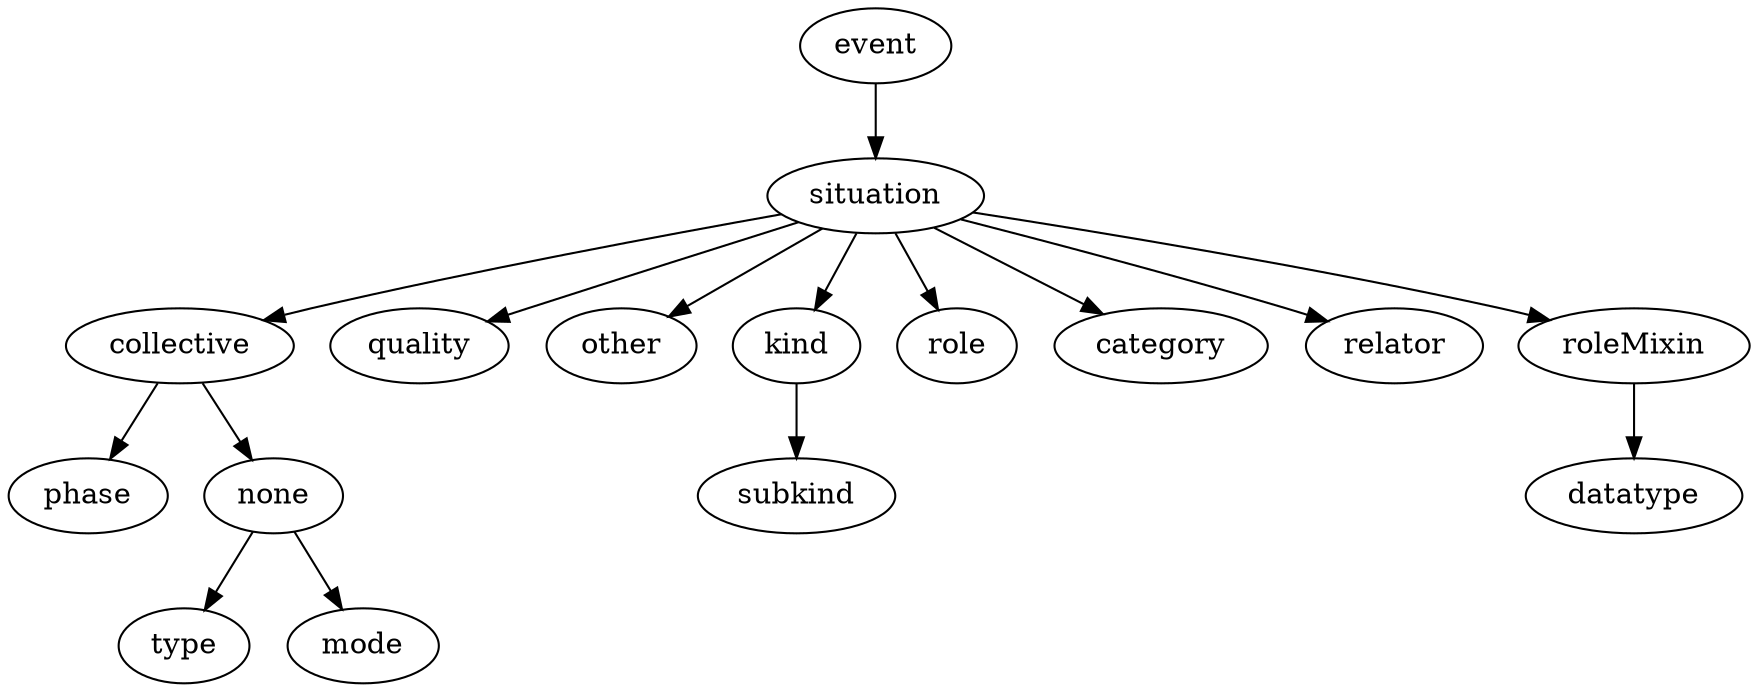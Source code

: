 strict digraph  {
event;
situation;
collective;
quality;
other;
kind;
role;
category;
relator;
roleMixin;
phase;
none;
subkind;
type;
mode;
datatype;
event -> situation;
situation -> collective;
situation -> quality;
situation -> other;
situation -> kind;
situation -> role;
situation -> category;
situation -> relator;
situation -> roleMixin;
collective -> phase;
collective -> none;
kind -> subkind;
roleMixin -> datatype;
none -> type;
none -> mode;
}
